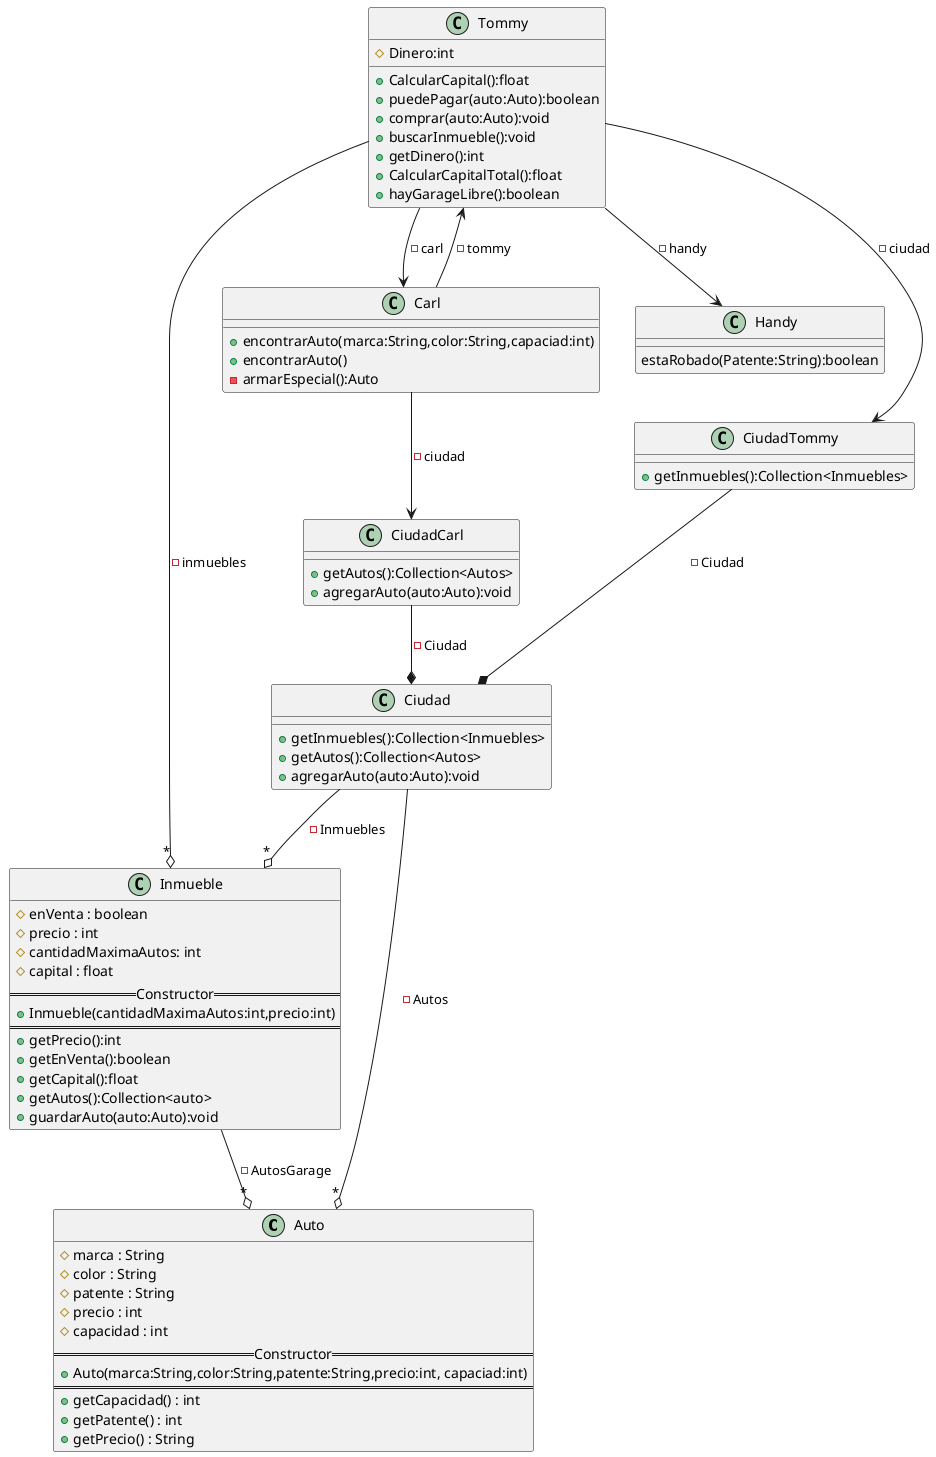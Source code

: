 @startuml

class Auto{
    #marca : String
    #color : String
    #patente : String
    #precio : int
    #capacidad : int
    ==Constructor==
    +Auto(marca:String,color:String,patente:String,precio:int, capaciad:int)
    ==
    +getCapacidad() : int
    +getPatente() : int
    +getPrecio() : String
}

class Inmueble{
    #enVenta : boolean
    #precio : int
    #cantidadMaximaAutos: int
    #capital : float
    ==Constructor==
    +Inmueble(cantidadMaximaAutos:int,precio:int)
    ==
    +getPrecio():int
    +getEnVenta():boolean
    +getCapital():float
    +getAutos():Collection<auto>
    +guardarAuto(auto:Auto):void
}

class Tommy{
    #Dinero:int
    +CalcularCapital():float
    +puedePagar(auto:Auto):boolean
    +comprar(auto:Auto):void
    +buscarInmueble():void
    +getDinero():int
    +CalcularCapitalTotal():float
    +hayGarageLibre():boolean
}

class Carl{
    +encontrarAuto(marca:String,color:String,capaciad:int)
    +encontrarAuto()
    -armarEspecial():Auto
}

class Handy{
    estaRobado(Patente:String):boolean
}

class Ciudad{
    +getInmuebles():Collection<Inmuebles>
    +getAutos():Collection<Autos>
    +agregarAuto(auto:Auto):void
}

class CiudadTommy{
    +getInmuebles():Collection<Inmuebles>
}

class CiudadCarl{
    +getAutos():Collection<Autos>
    +agregarAuto(auto:Auto):void
}

Ciudad --o "*" Inmueble :-Inmuebles
Ciudad --o "*" Auto :-Autos

CiudadTommy --* Ciudad: -Ciudad
CiudadCarl --* Ciudad: -Ciudad

Inmueble --o "*" Auto :-AutosGarage

Tommy --> Handy : -handy
Tommy --> Carl  : -carl
Tommy --> CiudadTommy  : -ciudad
Tommy --o "*" Inmueble : -inmuebles

Carl --> Tommy  : -tommy
Carl --> CiudadCarl  : -ciudad

@enduml